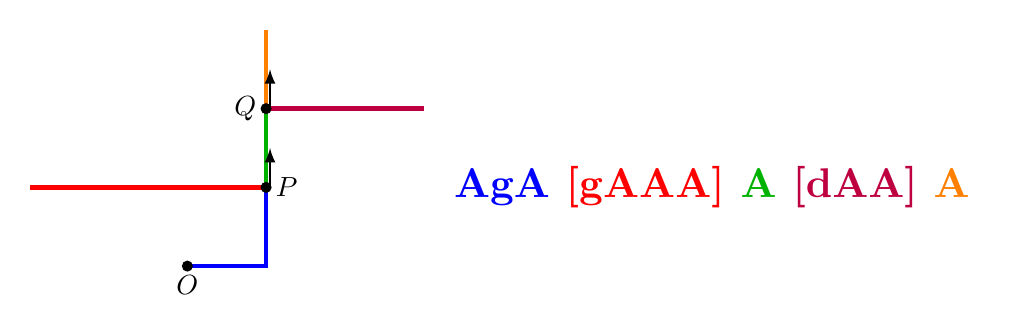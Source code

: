 \begin{tikzpicture}[scale=1]



\draw[ultra thick,blue] (0,0) -- ++(1,0) -- ++(0,1) ;

\draw[ultra thick,red] (1,1) -- ++(-3,0);
\draw[ultra thick,green!70!black] (1,1) -- ++(0,1);
\draw[ultra thick,purple] (1,2) -- ++(2,0);
\draw[ultra thick,orange] (1,2) -- ++(0,1);

\node[scale=1.5,right] at (3.2,1) {\bf 
{\color{blue}AgA}
{\color{red}[gAAA]}
{\color{green!70!black}A}
{\color{purple}[dAA]}
{\color{orange}A}};

\fill (0,0) circle (2pt) node[below]{$O$};
\fill (1,1) circle (2pt) node[right]{$P$};
\fill (1,2) circle (2pt) node[left]{$Q$};

\draw[->,>=latex,thick] (1.05,1)-- ++(0,0.5);
\draw[->,>=latex,thick] (1.05,2)-- ++(0,0.5);
\end{tikzpicture}
